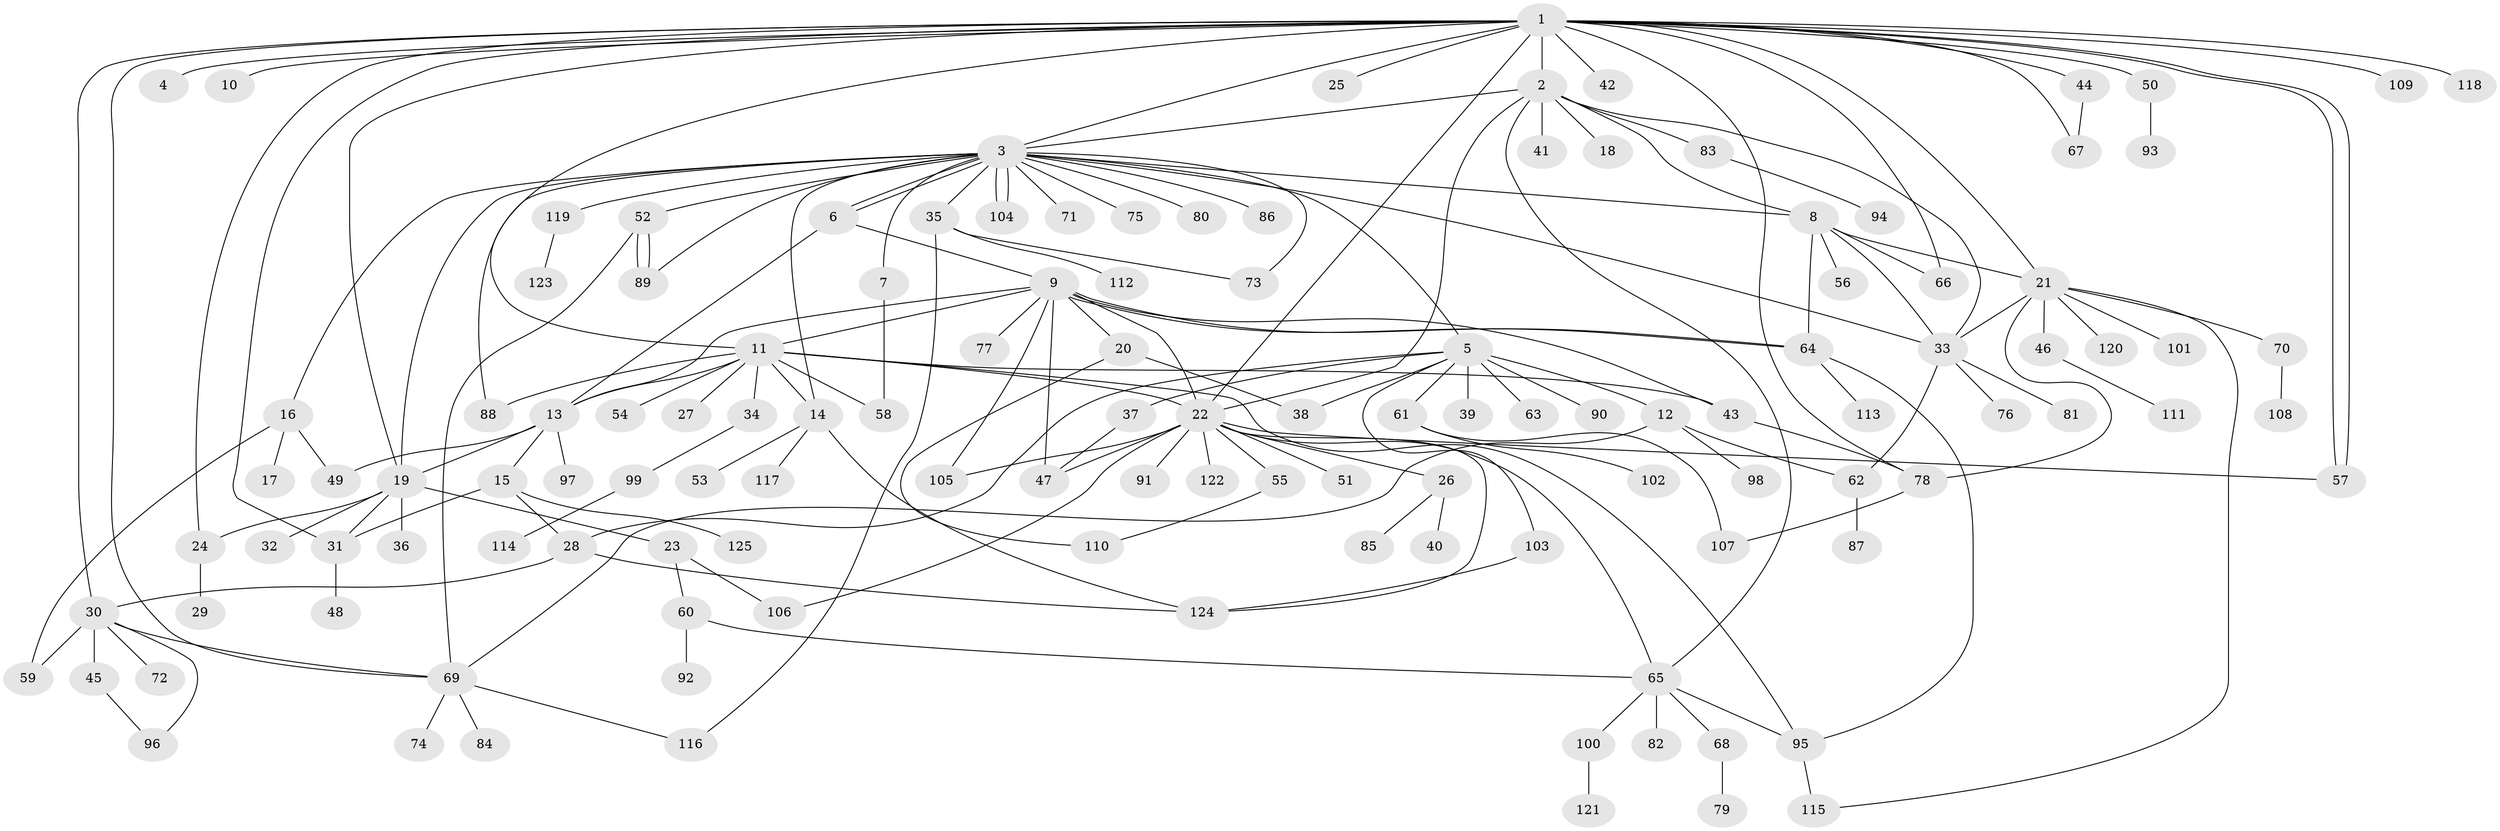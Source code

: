 // Generated by graph-tools (version 1.1) at 2025/14/03/09/25 04:14:41]
// undirected, 125 vertices, 183 edges
graph export_dot {
graph [start="1"]
  node [color=gray90,style=filled];
  1;
  2;
  3;
  4;
  5;
  6;
  7;
  8;
  9;
  10;
  11;
  12;
  13;
  14;
  15;
  16;
  17;
  18;
  19;
  20;
  21;
  22;
  23;
  24;
  25;
  26;
  27;
  28;
  29;
  30;
  31;
  32;
  33;
  34;
  35;
  36;
  37;
  38;
  39;
  40;
  41;
  42;
  43;
  44;
  45;
  46;
  47;
  48;
  49;
  50;
  51;
  52;
  53;
  54;
  55;
  56;
  57;
  58;
  59;
  60;
  61;
  62;
  63;
  64;
  65;
  66;
  67;
  68;
  69;
  70;
  71;
  72;
  73;
  74;
  75;
  76;
  77;
  78;
  79;
  80;
  81;
  82;
  83;
  84;
  85;
  86;
  87;
  88;
  89;
  90;
  91;
  92;
  93;
  94;
  95;
  96;
  97;
  98;
  99;
  100;
  101;
  102;
  103;
  104;
  105;
  106;
  107;
  108;
  109;
  110;
  111;
  112;
  113;
  114;
  115;
  116;
  117;
  118;
  119;
  120;
  121;
  122;
  123;
  124;
  125;
  1 -- 2;
  1 -- 3;
  1 -- 4;
  1 -- 10;
  1 -- 11;
  1 -- 19;
  1 -- 21;
  1 -- 22;
  1 -- 24;
  1 -- 25;
  1 -- 30;
  1 -- 31;
  1 -- 42;
  1 -- 44;
  1 -- 50;
  1 -- 57;
  1 -- 57;
  1 -- 66;
  1 -- 67;
  1 -- 69;
  1 -- 78;
  1 -- 109;
  1 -- 118;
  2 -- 3;
  2 -- 8;
  2 -- 18;
  2 -- 22;
  2 -- 33;
  2 -- 41;
  2 -- 65;
  2 -- 83;
  3 -- 5;
  3 -- 6;
  3 -- 6;
  3 -- 7;
  3 -- 8;
  3 -- 14;
  3 -- 16;
  3 -- 19;
  3 -- 33;
  3 -- 35;
  3 -- 52;
  3 -- 71;
  3 -- 73;
  3 -- 75;
  3 -- 80;
  3 -- 86;
  3 -- 88;
  3 -- 89;
  3 -- 104;
  3 -- 104;
  3 -- 119;
  5 -- 12;
  5 -- 28;
  5 -- 37;
  5 -- 38;
  5 -- 39;
  5 -- 61;
  5 -- 63;
  5 -- 90;
  5 -- 103;
  6 -- 9;
  6 -- 13;
  7 -- 58;
  8 -- 21;
  8 -- 33;
  8 -- 56;
  8 -- 64;
  8 -- 66;
  9 -- 11;
  9 -- 13;
  9 -- 20;
  9 -- 22;
  9 -- 43;
  9 -- 47;
  9 -- 64;
  9 -- 64;
  9 -- 77;
  9 -- 105;
  11 -- 13;
  11 -- 14;
  11 -- 22;
  11 -- 27;
  11 -- 34;
  11 -- 43;
  11 -- 54;
  11 -- 58;
  11 -- 88;
  11 -- 95;
  12 -- 62;
  12 -- 69;
  12 -- 98;
  13 -- 15;
  13 -- 19;
  13 -- 49;
  13 -- 97;
  14 -- 53;
  14 -- 117;
  14 -- 124;
  15 -- 28;
  15 -- 31;
  15 -- 125;
  16 -- 17;
  16 -- 49;
  16 -- 59;
  19 -- 23;
  19 -- 24;
  19 -- 31;
  19 -- 32;
  19 -- 36;
  20 -- 38;
  20 -- 110;
  21 -- 33;
  21 -- 46;
  21 -- 70;
  21 -- 78;
  21 -- 101;
  21 -- 115;
  21 -- 120;
  22 -- 26;
  22 -- 47;
  22 -- 51;
  22 -- 55;
  22 -- 57;
  22 -- 65;
  22 -- 91;
  22 -- 105;
  22 -- 106;
  22 -- 122;
  22 -- 124;
  23 -- 60;
  23 -- 106;
  24 -- 29;
  26 -- 40;
  26 -- 85;
  28 -- 30;
  28 -- 124;
  30 -- 45;
  30 -- 59;
  30 -- 69;
  30 -- 72;
  30 -- 96;
  31 -- 48;
  33 -- 62;
  33 -- 76;
  33 -- 81;
  34 -- 99;
  35 -- 73;
  35 -- 112;
  35 -- 116;
  37 -- 47;
  43 -- 78;
  44 -- 67;
  45 -- 96;
  46 -- 111;
  50 -- 93;
  52 -- 69;
  52 -- 89;
  52 -- 89;
  55 -- 110;
  60 -- 65;
  60 -- 92;
  61 -- 102;
  61 -- 107;
  62 -- 87;
  64 -- 95;
  64 -- 113;
  65 -- 68;
  65 -- 82;
  65 -- 95;
  65 -- 100;
  68 -- 79;
  69 -- 74;
  69 -- 84;
  69 -- 116;
  70 -- 108;
  78 -- 107;
  83 -- 94;
  95 -- 115;
  99 -- 114;
  100 -- 121;
  103 -- 124;
  119 -- 123;
}
